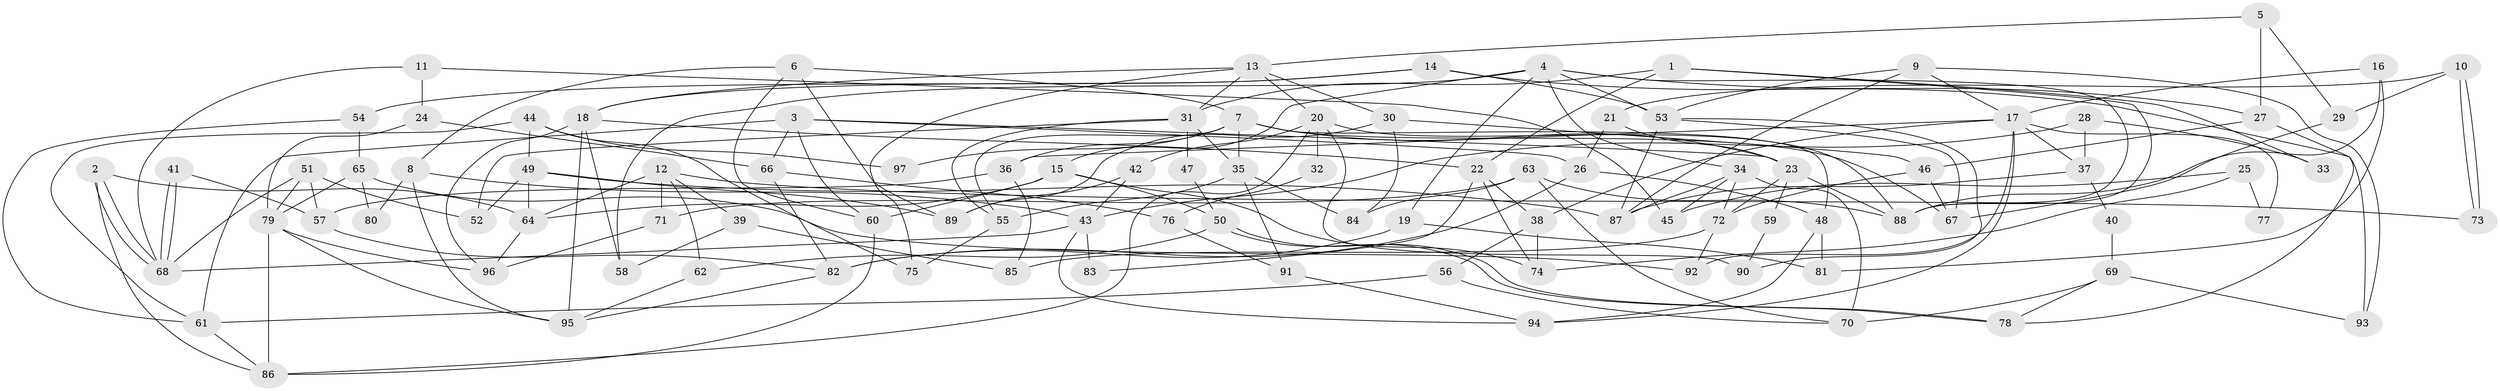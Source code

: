 // Generated by graph-tools (version 1.1) at 2025/35/03/09/25 02:35:59]
// undirected, 97 vertices, 194 edges
graph export_dot {
graph [start="1"]
  node [color=gray90,style=filled];
  1;
  2;
  3;
  4;
  5;
  6;
  7;
  8;
  9;
  10;
  11;
  12;
  13;
  14;
  15;
  16;
  17;
  18;
  19;
  20;
  21;
  22;
  23;
  24;
  25;
  26;
  27;
  28;
  29;
  30;
  31;
  32;
  33;
  34;
  35;
  36;
  37;
  38;
  39;
  40;
  41;
  42;
  43;
  44;
  45;
  46;
  47;
  48;
  49;
  50;
  51;
  52;
  53;
  54;
  55;
  56;
  57;
  58;
  59;
  60;
  61;
  62;
  63;
  64;
  65;
  66;
  67;
  68;
  69;
  70;
  71;
  72;
  73;
  74;
  75;
  76;
  77;
  78;
  79;
  80;
  81;
  82;
  83;
  84;
  85;
  86;
  87;
  88;
  89;
  90;
  91;
  92;
  93;
  94;
  95;
  96;
  97;
  1 -- 88;
  1 -- 31;
  1 -- 22;
  1 -- 33;
  2 -- 86;
  2 -- 68;
  2 -- 68;
  2 -- 64;
  3 -- 23;
  3 -- 60;
  3 -- 26;
  3 -- 61;
  3 -- 66;
  4 -- 53;
  4 -- 34;
  4 -- 15;
  4 -- 19;
  4 -- 27;
  4 -- 58;
  4 -- 88;
  5 -- 27;
  5 -- 13;
  5 -- 29;
  6 -- 8;
  6 -- 7;
  6 -- 60;
  6 -- 89;
  7 -- 67;
  7 -- 55;
  7 -- 23;
  7 -- 35;
  7 -- 36;
  7 -- 48;
  7 -- 97;
  8 -- 43;
  8 -- 95;
  8 -- 80;
  9 -- 17;
  9 -- 87;
  9 -- 53;
  9 -- 93;
  10 -- 21;
  10 -- 73;
  10 -- 73;
  10 -- 29;
  11 -- 24;
  11 -- 68;
  11 -- 45;
  12 -- 71;
  12 -- 64;
  12 -- 39;
  12 -- 62;
  12 -- 73;
  13 -- 20;
  13 -- 75;
  13 -- 18;
  13 -- 30;
  13 -- 31;
  14 -- 18;
  14 -- 53;
  14 -- 54;
  14 -- 93;
  15 -- 50;
  15 -- 60;
  15 -- 64;
  15 -- 74;
  16 -- 88;
  16 -- 17;
  16 -- 81;
  17 -- 36;
  17 -- 92;
  17 -- 37;
  17 -- 38;
  17 -- 77;
  17 -- 94;
  18 -- 22;
  18 -- 58;
  18 -- 95;
  18 -- 96;
  19 -- 82;
  19 -- 81;
  20 -- 86;
  20 -- 88;
  20 -- 32;
  20 -- 42;
  20 -- 90;
  21 -- 23;
  21 -- 26;
  22 -- 74;
  22 -- 38;
  22 -- 83;
  23 -- 88;
  23 -- 59;
  23 -- 72;
  24 -- 66;
  24 -- 79;
  25 -- 45;
  25 -- 74;
  25 -- 77;
  26 -- 48;
  26 -- 82;
  27 -- 46;
  27 -- 78;
  28 -- 37;
  28 -- 43;
  28 -- 33;
  29 -- 67;
  30 -- 89;
  30 -- 46;
  30 -- 84;
  31 -- 52;
  31 -- 35;
  31 -- 47;
  31 -- 55;
  32 -- 76;
  34 -- 87;
  34 -- 70;
  34 -- 45;
  34 -- 72;
  35 -- 55;
  35 -- 84;
  35 -- 91;
  36 -- 85;
  36 -- 57;
  37 -- 87;
  37 -- 40;
  38 -- 56;
  38 -- 74;
  39 -- 58;
  39 -- 85;
  40 -- 69;
  41 -- 57;
  41 -- 68;
  41 -- 68;
  42 -- 43;
  42 -- 89;
  43 -- 68;
  43 -- 94;
  43 -- 83;
  44 -- 49;
  44 -- 61;
  44 -- 75;
  44 -- 97;
  46 -- 72;
  46 -- 67;
  47 -- 50;
  48 -- 81;
  48 -- 94;
  49 -- 64;
  49 -- 89;
  49 -- 52;
  49 -- 87;
  50 -- 78;
  50 -- 78;
  50 -- 62;
  51 -- 79;
  51 -- 68;
  51 -- 52;
  51 -- 57;
  53 -- 67;
  53 -- 87;
  53 -- 90;
  54 -- 61;
  54 -- 65;
  55 -- 75;
  56 -- 61;
  56 -- 70;
  57 -- 82;
  59 -- 90;
  60 -- 86;
  61 -- 86;
  62 -- 95;
  63 -- 70;
  63 -- 84;
  63 -- 71;
  63 -- 88;
  64 -- 96;
  65 -- 79;
  65 -- 80;
  65 -- 92;
  66 -- 82;
  66 -- 76;
  69 -- 93;
  69 -- 78;
  69 -- 70;
  71 -- 96;
  72 -- 85;
  72 -- 92;
  76 -- 91;
  79 -- 96;
  79 -- 95;
  79 -- 86;
  82 -- 95;
  91 -- 94;
}
